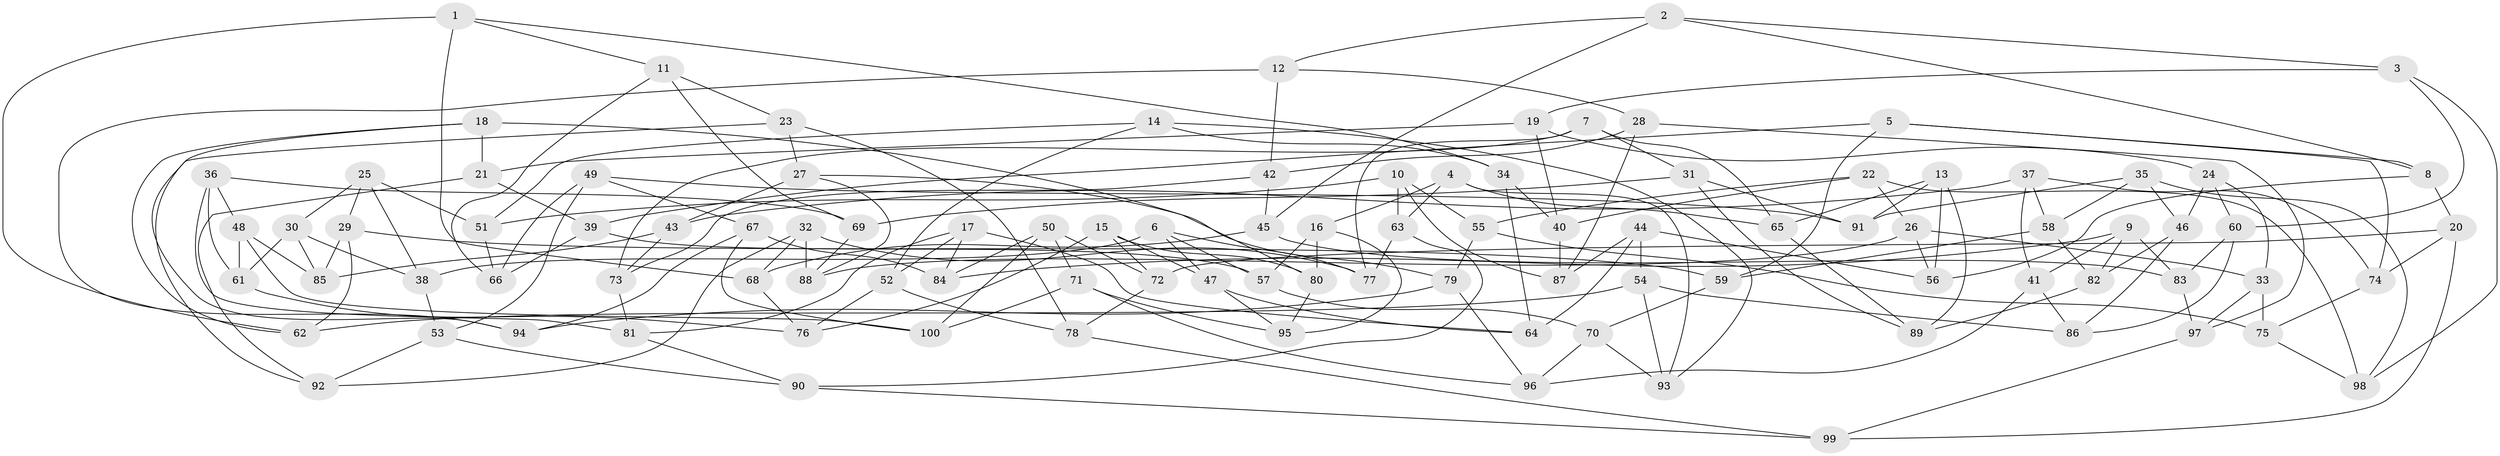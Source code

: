 // coarse degree distribution, {4: 0.31666666666666665, 6: 0.5833333333333334, 5: 0.08333333333333333, 3: 0.016666666666666666}
// Generated by graph-tools (version 1.1) at 2025/24/03/03/25 07:24:25]
// undirected, 100 vertices, 200 edges
graph export_dot {
graph [start="1"]
  node [color=gray90,style=filled];
  1;
  2;
  3;
  4;
  5;
  6;
  7;
  8;
  9;
  10;
  11;
  12;
  13;
  14;
  15;
  16;
  17;
  18;
  19;
  20;
  21;
  22;
  23;
  24;
  25;
  26;
  27;
  28;
  29;
  30;
  31;
  32;
  33;
  34;
  35;
  36;
  37;
  38;
  39;
  40;
  41;
  42;
  43;
  44;
  45;
  46;
  47;
  48;
  49;
  50;
  51;
  52;
  53;
  54;
  55;
  56;
  57;
  58;
  59;
  60;
  61;
  62;
  63;
  64;
  65;
  66;
  67;
  68;
  69;
  70;
  71;
  72;
  73;
  74;
  75;
  76;
  77;
  78;
  79;
  80;
  81;
  82;
  83;
  84;
  85;
  86;
  87;
  88;
  89;
  90;
  91;
  92;
  93;
  94;
  95;
  96;
  97;
  98;
  99;
  100;
  1 -- 34;
  1 -- 62;
  1 -- 11;
  1 -- 68;
  2 -- 8;
  2 -- 45;
  2 -- 12;
  2 -- 3;
  3 -- 60;
  3 -- 98;
  3 -- 19;
  4 -- 65;
  4 -- 93;
  4 -- 16;
  4 -- 63;
  5 -- 39;
  5 -- 74;
  5 -- 59;
  5 -- 8;
  6 -- 57;
  6 -- 38;
  6 -- 47;
  6 -- 77;
  7 -- 65;
  7 -- 73;
  7 -- 77;
  7 -- 31;
  8 -- 56;
  8 -- 20;
  9 -- 84;
  9 -- 83;
  9 -- 82;
  9 -- 41;
  10 -- 63;
  10 -- 87;
  10 -- 55;
  10 -- 51;
  11 -- 69;
  11 -- 23;
  11 -- 66;
  12 -- 94;
  12 -- 42;
  12 -- 28;
  13 -- 56;
  13 -- 89;
  13 -- 91;
  13 -- 65;
  14 -- 52;
  14 -- 93;
  14 -- 34;
  14 -- 51;
  15 -- 72;
  15 -- 80;
  15 -- 76;
  15 -- 47;
  16 -- 57;
  16 -- 80;
  16 -- 95;
  17 -- 84;
  17 -- 64;
  17 -- 52;
  17 -- 81;
  18 -- 62;
  18 -- 94;
  18 -- 80;
  18 -- 21;
  19 -- 24;
  19 -- 21;
  19 -- 40;
  20 -- 74;
  20 -- 72;
  20 -- 99;
  21 -- 92;
  21 -- 39;
  22 -- 98;
  22 -- 40;
  22 -- 55;
  22 -- 26;
  23 -- 27;
  23 -- 92;
  23 -- 78;
  24 -- 60;
  24 -- 33;
  24 -- 46;
  25 -- 29;
  25 -- 51;
  25 -- 38;
  25 -- 30;
  26 -- 56;
  26 -- 88;
  26 -- 33;
  27 -- 79;
  27 -- 88;
  27 -- 43;
  28 -- 87;
  28 -- 97;
  28 -- 42;
  29 -- 59;
  29 -- 85;
  29 -- 62;
  30 -- 38;
  30 -- 61;
  30 -- 85;
  31 -- 69;
  31 -- 89;
  31 -- 91;
  32 -- 68;
  32 -- 77;
  32 -- 92;
  32 -- 88;
  33 -- 75;
  33 -- 97;
  34 -- 64;
  34 -- 40;
  35 -- 98;
  35 -- 46;
  35 -- 58;
  35 -- 91;
  36 -- 81;
  36 -- 48;
  36 -- 69;
  36 -- 61;
  37 -- 74;
  37 -- 41;
  37 -- 58;
  37 -- 43;
  38 -- 53;
  39 -- 57;
  39 -- 66;
  40 -- 87;
  41 -- 96;
  41 -- 86;
  42 -- 45;
  42 -- 73;
  43 -- 73;
  43 -- 85;
  44 -- 64;
  44 -- 56;
  44 -- 87;
  44 -- 54;
  45 -- 68;
  45 -- 83;
  46 -- 82;
  46 -- 86;
  47 -- 64;
  47 -- 95;
  48 -- 61;
  48 -- 100;
  48 -- 85;
  49 -- 53;
  49 -- 66;
  49 -- 91;
  49 -- 67;
  50 -- 72;
  50 -- 71;
  50 -- 100;
  50 -- 84;
  51 -- 66;
  52 -- 78;
  52 -- 76;
  53 -- 92;
  53 -- 90;
  54 -- 93;
  54 -- 62;
  54 -- 86;
  55 -- 75;
  55 -- 79;
  57 -- 70;
  58 -- 59;
  58 -- 82;
  59 -- 70;
  60 -- 86;
  60 -- 83;
  61 -- 76;
  63 -- 90;
  63 -- 77;
  65 -- 89;
  67 -- 84;
  67 -- 100;
  67 -- 94;
  68 -- 76;
  69 -- 88;
  70 -- 93;
  70 -- 96;
  71 -- 96;
  71 -- 100;
  71 -- 95;
  72 -- 78;
  73 -- 81;
  74 -- 75;
  75 -- 98;
  78 -- 99;
  79 -- 94;
  79 -- 96;
  80 -- 95;
  81 -- 90;
  82 -- 89;
  83 -- 97;
  90 -- 99;
  97 -- 99;
}
